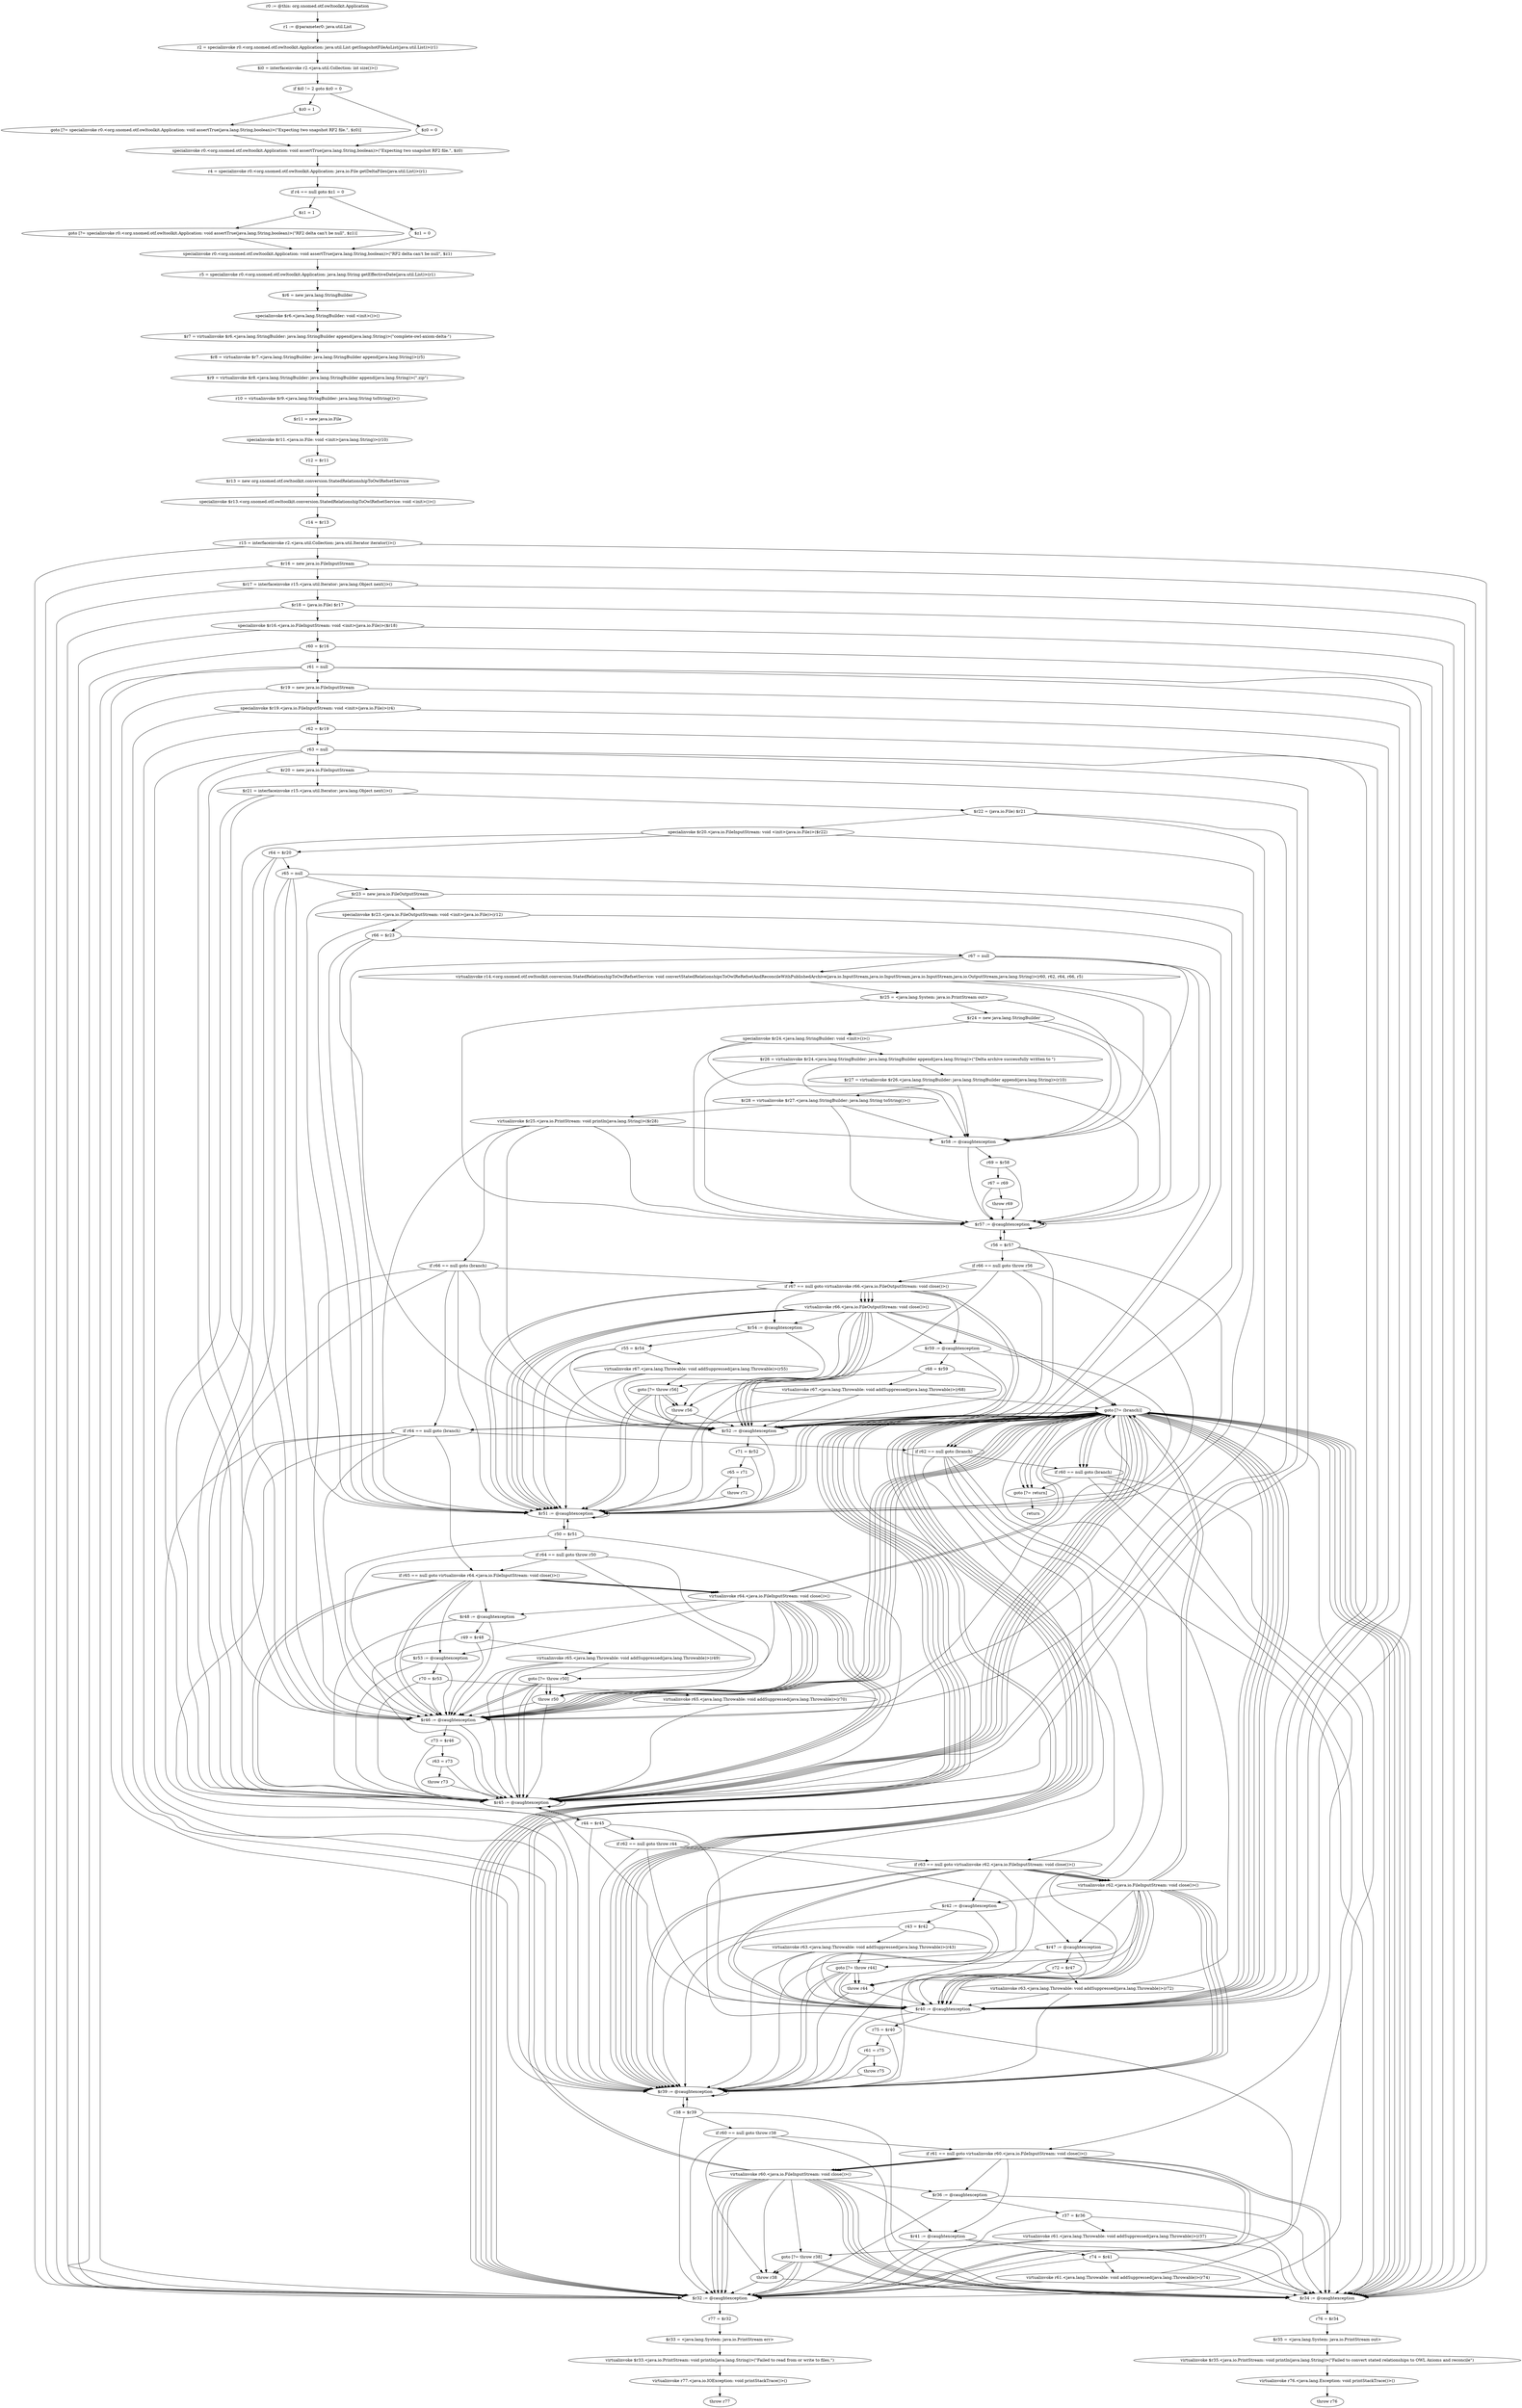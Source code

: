 digraph "unitGraph" {
    "r0 := @this: org.snomed.otf.owltoolkit.Application"
    "r1 := @parameter0: java.util.List"
    "r2 = specialinvoke r0.<org.snomed.otf.owltoolkit.Application: java.util.List getSnapshotFileAsList(java.util.List)>(r1)"
    "$i0 = interfaceinvoke r2.<java.util.Collection: int size()>()"
    "if $i0 != 2 goto $z0 = 0"
    "$z0 = 1"
    "goto [?= specialinvoke r0.<org.snomed.otf.owltoolkit.Application: void assertTrue(java.lang.String,boolean)>(\"Expecting two snapshot RF2 file.\", $z0)]"
    "$z0 = 0"
    "specialinvoke r0.<org.snomed.otf.owltoolkit.Application: void assertTrue(java.lang.String,boolean)>(\"Expecting two snapshot RF2 file.\", $z0)"
    "r4 = specialinvoke r0.<org.snomed.otf.owltoolkit.Application: java.io.File getDeltaFiles(java.util.List)>(r1)"
    "if r4 == null goto $z1 = 0"
    "$z1 = 1"
    "goto [?= specialinvoke r0.<org.snomed.otf.owltoolkit.Application: void assertTrue(java.lang.String,boolean)>(\"RF2 delta can\'t be null\", $z1)]"
    "$z1 = 0"
    "specialinvoke r0.<org.snomed.otf.owltoolkit.Application: void assertTrue(java.lang.String,boolean)>(\"RF2 delta can\'t be null\", $z1)"
    "r5 = specialinvoke r0.<org.snomed.otf.owltoolkit.Application: java.lang.String getEffectiveDate(java.util.List)>(r1)"
    "$r6 = new java.lang.StringBuilder"
    "specialinvoke $r6.<java.lang.StringBuilder: void <init>()>()"
    "$r7 = virtualinvoke $r6.<java.lang.StringBuilder: java.lang.StringBuilder append(java.lang.String)>(\"complete-owl-axiom-delta-\")"
    "$r8 = virtualinvoke $r7.<java.lang.StringBuilder: java.lang.StringBuilder append(java.lang.String)>(r5)"
    "$r9 = virtualinvoke $r8.<java.lang.StringBuilder: java.lang.StringBuilder append(java.lang.String)>(\".zip\")"
    "r10 = virtualinvoke $r9.<java.lang.StringBuilder: java.lang.String toString()>()"
    "$r11 = new java.io.File"
    "specialinvoke $r11.<java.io.File: void <init>(java.lang.String)>(r10)"
    "r12 = $r11"
    "$r13 = new org.snomed.otf.owltoolkit.conversion.StatedRelationshipToOwlRefsetService"
    "specialinvoke $r13.<org.snomed.otf.owltoolkit.conversion.StatedRelationshipToOwlRefsetService: void <init>()>()"
    "r14 = $r13"
    "r15 = interfaceinvoke r2.<java.util.Collection: java.util.Iterator iterator()>()"
    "$r16 = new java.io.FileInputStream"
    "$r17 = interfaceinvoke r15.<java.util.Iterator: java.lang.Object next()>()"
    "$r18 = (java.io.File) $r17"
    "specialinvoke $r16.<java.io.FileInputStream: void <init>(java.io.File)>($r18)"
    "r60 = $r16"
    "r61 = null"
    "$r19 = new java.io.FileInputStream"
    "specialinvoke $r19.<java.io.FileInputStream: void <init>(java.io.File)>(r4)"
    "r62 = $r19"
    "r63 = null"
    "$r20 = new java.io.FileInputStream"
    "$r21 = interfaceinvoke r15.<java.util.Iterator: java.lang.Object next()>()"
    "$r22 = (java.io.File) $r21"
    "specialinvoke $r20.<java.io.FileInputStream: void <init>(java.io.File)>($r22)"
    "r64 = $r20"
    "r65 = null"
    "$r23 = new java.io.FileOutputStream"
    "specialinvoke $r23.<java.io.FileOutputStream: void <init>(java.io.File)>(r12)"
    "r66 = $r23"
    "r67 = null"
    "virtualinvoke r14.<org.snomed.otf.owltoolkit.conversion.StatedRelationshipToOwlRefsetService: void convertStatedRelationshipsToOwlReRefsetAndReconcileWithPublishedArchive(java.io.InputStream,java.io.InputStream,java.io.InputStream,java.io.OutputStream,java.lang.String)>(r60, r62, r64, r66, r5)"
    "$r25 = <java.lang.System: java.io.PrintStream out>"
    "$r24 = new java.lang.StringBuilder"
    "specialinvoke $r24.<java.lang.StringBuilder: void <init>()>()"
    "$r26 = virtualinvoke $r24.<java.lang.StringBuilder: java.lang.StringBuilder append(java.lang.String)>(\"Delta archive successfully written to \")"
    "$r27 = virtualinvoke $r26.<java.lang.StringBuilder: java.lang.StringBuilder append(java.lang.String)>(r10)"
    "$r28 = virtualinvoke $r27.<java.lang.StringBuilder: java.lang.String toString()>()"
    "virtualinvoke $r25.<java.io.PrintStream: void println(java.lang.String)>($r28)"
    "if r66 == null goto (branch)"
    "if r67 == null goto virtualinvoke r66.<java.io.FileOutputStream: void close()>()"
    "virtualinvoke r66.<java.io.FileOutputStream: void close()>()"
    "goto [?= (branch)]"
    "$r59 := @caughtexception"
    "r68 = $r59"
    "virtualinvoke r67.<java.lang.Throwable: void addSuppressed(java.lang.Throwable)>(r68)"
    "$r58 := @caughtexception"
    "r69 = $r58"
    "r67 = r69"
    "throw r69"
    "$r57 := @caughtexception"
    "r56 = $r57"
    "if r66 == null goto throw r56"
    "goto [?= throw r56]"
    "$r54 := @caughtexception"
    "r55 = $r54"
    "virtualinvoke r67.<java.lang.Throwable: void addSuppressed(java.lang.Throwable)>(r55)"
    "throw r56"
    "if r64 == null goto (branch)"
    "if r65 == null goto virtualinvoke r64.<java.io.FileInputStream: void close()>()"
    "virtualinvoke r64.<java.io.FileInputStream: void close()>()"
    "$r53 := @caughtexception"
    "r70 = $r53"
    "virtualinvoke r65.<java.lang.Throwable: void addSuppressed(java.lang.Throwable)>(r70)"
    "$r52 := @caughtexception"
    "r71 = $r52"
    "r65 = r71"
    "throw r71"
    "$r51 := @caughtexception"
    "r50 = $r51"
    "if r64 == null goto throw r50"
    "goto [?= throw r50]"
    "$r48 := @caughtexception"
    "r49 = $r48"
    "virtualinvoke r65.<java.lang.Throwable: void addSuppressed(java.lang.Throwable)>(r49)"
    "throw r50"
    "if r62 == null goto (branch)"
    "if r63 == null goto virtualinvoke r62.<java.io.FileInputStream: void close()>()"
    "virtualinvoke r62.<java.io.FileInputStream: void close()>()"
    "$r47 := @caughtexception"
    "r72 = $r47"
    "virtualinvoke r63.<java.lang.Throwable: void addSuppressed(java.lang.Throwable)>(r72)"
    "$r46 := @caughtexception"
    "r73 = $r46"
    "r63 = r73"
    "throw r73"
    "$r45 := @caughtexception"
    "r44 = $r45"
    "if r62 == null goto throw r44"
    "goto [?= throw r44]"
    "$r42 := @caughtexception"
    "r43 = $r42"
    "virtualinvoke r63.<java.lang.Throwable: void addSuppressed(java.lang.Throwable)>(r43)"
    "throw r44"
    "if r60 == null goto (branch)"
    "if r61 == null goto virtualinvoke r60.<java.io.FileInputStream: void close()>()"
    "virtualinvoke r60.<java.io.FileInputStream: void close()>()"
    "$r41 := @caughtexception"
    "r74 = $r41"
    "virtualinvoke r61.<java.lang.Throwable: void addSuppressed(java.lang.Throwable)>(r74)"
    "$r40 := @caughtexception"
    "r75 = $r40"
    "r61 = r75"
    "throw r75"
    "$r39 := @caughtexception"
    "r38 = $r39"
    "if r60 == null goto throw r38"
    "goto [?= throw r38]"
    "$r36 := @caughtexception"
    "r37 = $r36"
    "virtualinvoke r61.<java.lang.Throwable: void addSuppressed(java.lang.Throwable)>(r37)"
    "throw r38"
    "goto [?= return]"
    "$r34 := @caughtexception"
    "r76 = $r34"
    "$r35 = <java.lang.System: java.io.PrintStream out>"
    "virtualinvoke $r35.<java.io.PrintStream: void println(java.lang.String)>(\"Failed to convert stated relationships to OWL Axioms and reconcile\")"
    "virtualinvoke r76.<java.lang.Exception: void printStackTrace()>()"
    "throw r76"
    "$r32 := @caughtexception"
    "r77 = $r32"
    "$r33 = <java.lang.System: java.io.PrintStream err>"
    "virtualinvoke $r33.<java.io.PrintStream: void println(java.lang.String)>(\"Failed to read from or write to files.\")"
    "virtualinvoke r77.<java.io.IOException: void printStackTrace()>()"
    "throw r77"
    "return"
    "r0 := @this: org.snomed.otf.owltoolkit.Application"->"r1 := @parameter0: java.util.List";
    "r1 := @parameter0: java.util.List"->"r2 = specialinvoke r0.<org.snomed.otf.owltoolkit.Application: java.util.List getSnapshotFileAsList(java.util.List)>(r1)";
    "r2 = specialinvoke r0.<org.snomed.otf.owltoolkit.Application: java.util.List getSnapshotFileAsList(java.util.List)>(r1)"->"$i0 = interfaceinvoke r2.<java.util.Collection: int size()>()";
    "$i0 = interfaceinvoke r2.<java.util.Collection: int size()>()"->"if $i0 != 2 goto $z0 = 0";
    "if $i0 != 2 goto $z0 = 0"->"$z0 = 1";
    "if $i0 != 2 goto $z0 = 0"->"$z0 = 0";
    "$z0 = 1"->"goto [?= specialinvoke r0.<org.snomed.otf.owltoolkit.Application: void assertTrue(java.lang.String,boolean)>(\"Expecting two snapshot RF2 file.\", $z0)]";
    "goto [?= specialinvoke r0.<org.snomed.otf.owltoolkit.Application: void assertTrue(java.lang.String,boolean)>(\"Expecting two snapshot RF2 file.\", $z0)]"->"specialinvoke r0.<org.snomed.otf.owltoolkit.Application: void assertTrue(java.lang.String,boolean)>(\"Expecting two snapshot RF2 file.\", $z0)";
    "$z0 = 0"->"specialinvoke r0.<org.snomed.otf.owltoolkit.Application: void assertTrue(java.lang.String,boolean)>(\"Expecting two snapshot RF2 file.\", $z0)";
    "specialinvoke r0.<org.snomed.otf.owltoolkit.Application: void assertTrue(java.lang.String,boolean)>(\"Expecting two snapshot RF2 file.\", $z0)"->"r4 = specialinvoke r0.<org.snomed.otf.owltoolkit.Application: java.io.File getDeltaFiles(java.util.List)>(r1)";
    "r4 = specialinvoke r0.<org.snomed.otf.owltoolkit.Application: java.io.File getDeltaFiles(java.util.List)>(r1)"->"if r4 == null goto $z1 = 0";
    "if r4 == null goto $z1 = 0"->"$z1 = 1";
    "if r4 == null goto $z1 = 0"->"$z1 = 0";
    "$z1 = 1"->"goto [?= specialinvoke r0.<org.snomed.otf.owltoolkit.Application: void assertTrue(java.lang.String,boolean)>(\"RF2 delta can\'t be null\", $z1)]";
    "goto [?= specialinvoke r0.<org.snomed.otf.owltoolkit.Application: void assertTrue(java.lang.String,boolean)>(\"RF2 delta can\'t be null\", $z1)]"->"specialinvoke r0.<org.snomed.otf.owltoolkit.Application: void assertTrue(java.lang.String,boolean)>(\"RF2 delta can\'t be null\", $z1)";
    "$z1 = 0"->"specialinvoke r0.<org.snomed.otf.owltoolkit.Application: void assertTrue(java.lang.String,boolean)>(\"RF2 delta can\'t be null\", $z1)";
    "specialinvoke r0.<org.snomed.otf.owltoolkit.Application: void assertTrue(java.lang.String,boolean)>(\"RF2 delta can\'t be null\", $z1)"->"r5 = specialinvoke r0.<org.snomed.otf.owltoolkit.Application: java.lang.String getEffectiveDate(java.util.List)>(r1)";
    "r5 = specialinvoke r0.<org.snomed.otf.owltoolkit.Application: java.lang.String getEffectiveDate(java.util.List)>(r1)"->"$r6 = new java.lang.StringBuilder";
    "$r6 = new java.lang.StringBuilder"->"specialinvoke $r6.<java.lang.StringBuilder: void <init>()>()";
    "specialinvoke $r6.<java.lang.StringBuilder: void <init>()>()"->"$r7 = virtualinvoke $r6.<java.lang.StringBuilder: java.lang.StringBuilder append(java.lang.String)>(\"complete-owl-axiom-delta-\")";
    "$r7 = virtualinvoke $r6.<java.lang.StringBuilder: java.lang.StringBuilder append(java.lang.String)>(\"complete-owl-axiom-delta-\")"->"$r8 = virtualinvoke $r7.<java.lang.StringBuilder: java.lang.StringBuilder append(java.lang.String)>(r5)";
    "$r8 = virtualinvoke $r7.<java.lang.StringBuilder: java.lang.StringBuilder append(java.lang.String)>(r5)"->"$r9 = virtualinvoke $r8.<java.lang.StringBuilder: java.lang.StringBuilder append(java.lang.String)>(\".zip\")";
    "$r9 = virtualinvoke $r8.<java.lang.StringBuilder: java.lang.StringBuilder append(java.lang.String)>(\".zip\")"->"r10 = virtualinvoke $r9.<java.lang.StringBuilder: java.lang.String toString()>()";
    "r10 = virtualinvoke $r9.<java.lang.StringBuilder: java.lang.String toString()>()"->"$r11 = new java.io.File";
    "$r11 = new java.io.File"->"specialinvoke $r11.<java.io.File: void <init>(java.lang.String)>(r10)";
    "specialinvoke $r11.<java.io.File: void <init>(java.lang.String)>(r10)"->"r12 = $r11";
    "r12 = $r11"->"$r13 = new org.snomed.otf.owltoolkit.conversion.StatedRelationshipToOwlRefsetService";
    "$r13 = new org.snomed.otf.owltoolkit.conversion.StatedRelationshipToOwlRefsetService"->"specialinvoke $r13.<org.snomed.otf.owltoolkit.conversion.StatedRelationshipToOwlRefsetService: void <init>()>()";
    "specialinvoke $r13.<org.snomed.otf.owltoolkit.conversion.StatedRelationshipToOwlRefsetService: void <init>()>()"->"r14 = $r13";
    "r14 = $r13"->"r15 = interfaceinvoke r2.<java.util.Collection: java.util.Iterator iterator()>()";
    "r15 = interfaceinvoke r2.<java.util.Collection: java.util.Iterator iterator()>()"->"$r34 := @caughtexception";
    "r15 = interfaceinvoke r2.<java.util.Collection: java.util.Iterator iterator()>()"->"$r32 := @caughtexception";
    "r15 = interfaceinvoke r2.<java.util.Collection: java.util.Iterator iterator()>()"->"$r16 = new java.io.FileInputStream";
    "$r16 = new java.io.FileInputStream"->"$r34 := @caughtexception";
    "$r16 = new java.io.FileInputStream"->"$r32 := @caughtexception";
    "$r16 = new java.io.FileInputStream"->"$r17 = interfaceinvoke r15.<java.util.Iterator: java.lang.Object next()>()";
    "$r17 = interfaceinvoke r15.<java.util.Iterator: java.lang.Object next()>()"->"$r34 := @caughtexception";
    "$r17 = interfaceinvoke r15.<java.util.Iterator: java.lang.Object next()>()"->"$r32 := @caughtexception";
    "$r17 = interfaceinvoke r15.<java.util.Iterator: java.lang.Object next()>()"->"$r18 = (java.io.File) $r17";
    "$r18 = (java.io.File) $r17"->"$r34 := @caughtexception";
    "$r18 = (java.io.File) $r17"->"$r32 := @caughtexception";
    "$r18 = (java.io.File) $r17"->"specialinvoke $r16.<java.io.FileInputStream: void <init>(java.io.File)>($r18)";
    "specialinvoke $r16.<java.io.FileInputStream: void <init>(java.io.File)>($r18)"->"$r34 := @caughtexception";
    "specialinvoke $r16.<java.io.FileInputStream: void <init>(java.io.File)>($r18)"->"$r32 := @caughtexception";
    "specialinvoke $r16.<java.io.FileInputStream: void <init>(java.io.File)>($r18)"->"r60 = $r16";
    "r60 = $r16"->"$r34 := @caughtexception";
    "r60 = $r16"->"$r32 := @caughtexception";
    "r60 = $r16"->"r61 = null";
    "r61 = null"->"$r40 := @caughtexception";
    "r61 = null"->"$r34 := @caughtexception";
    "r61 = null"->"$r32 := @caughtexception";
    "r61 = null"->"$r39 := @caughtexception";
    "r61 = null"->"$r19 = new java.io.FileInputStream";
    "$r19 = new java.io.FileInputStream"->"$r40 := @caughtexception";
    "$r19 = new java.io.FileInputStream"->"$r39 := @caughtexception";
    "$r19 = new java.io.FileInputStream"->"specialinvoke $r19.<java.io.FileInputStream: void <init>(java.io.File)>(r4)";
    "specialinvoke $r19.<java.io.FileInputStream: void <init>(java.io.File)>(r4)"->"$r40 := @caughtexception";
    "specialinvoke $r19.<java.io.FileInputStream: void <init>(java.io.File)>(r4)"->"$r39 := @caughtexception";
    "specialinvoke $r19.<java.io.FileInputStream: void <init>(java.io.File)>(r4)"->"r62 = $r19";
    "r62 = $r19"->"$r40 := @caughtexception";
    "r62 = $r19"->"$r39 := @caughtexception";
    "r62 = $r19"->"r63 = null";
    "r63 = null"->"$r46 := @caughtexception";
    "r63 = null"->"$r40 := @caughtexception";
    "r63 = null"->"$r45 := @caughtexception";
    "r63 = null"->"$r39 := @caughtexception";
    "r63 = null"->"$r20 = new java.io.FileInputStream";
    "$r20 = new java.io.FileInputStream"->"$r46 := @caughtexception";
    "$r20 = new java.io.FileInputStream"->"$r45 := @caughtexception";
    "$r20 = new java.io.FileInputStream"->"$r21 = interfaceinvoke r15.<java.util.Iterator: java.lang.Object next()>()";
    "$r21 = interfaceinvoke r15.<java.util.Iterator: java.lang.Object next()>()"->"$r46 := @caughtexception";
    "$r21 = interfaceinvoke r15.<java.util.Iterator: java.lang.Object next()>()"->"$r45 := @caughtexception";
    "$r21 = interfaceinvoke r15.<java.util.Iterator: java.lang.Object next()>()"->"$r22 = (java.io.File) $r21";
    "$r22 = (java.io.File) $r21"->"$r46 := @caughtexception";
    "$r22 = (java.io.File) $r21"->"$r45 := @caughtexception";
    "$r22 = (java.io.File) $r21"->"specialinvoke $r20.<java.io.FileInputStream: void <init>(java.io.File)>($r22)";
    "specialinvoke $r20.<java.io.FileInputStream: void <init>(java.io.File)>($r22)"->"$r46 := @caughtexception";
    "specialinvoke $r20.<java.io.FileInputStream: void <init>(java.io.File)>($r22)"->"$r45 := @caughtexception";
    "specialinvoke $r20.<java.io.FileInputStream: void <init>(java.io.File)>($r22)"->"r64 = $r20";
    "r64 = $r20"->"$r46 := @caughtexception";
    "r64 = $r20"->"$r45 := @caughtexception";
    "r64 = $r20"->"r65 = null";
    "r65 = null"->"$r52 := @caughtexception";
    "r65 = null"->"$r46 := @caughtexception";
    "r65 = null"->"$r51 := @caughtexception";
    "r65 = null"->"$r45 := @caughtexception";
    "r65 = null"->"$r23 = new java.io.FileOutputStream";
    "$r23 = new java.io.FileOutputStream"->"$r52 := @caughtexception";
    "$r23 = new java.io.FileOutputStream"->"$r51 := @caughtexception";
    "$r23 = new java.io.FileOutputStream"->"specialinvoke $r23.<java.io.FileOutputStream: void <init>(java.io.File)>(r12)";
    "specialinvoke $r23.<java.io.FileOutputStream: void <init>(java.io.File)>(r12)"->"$r52 := @caughtexception";
    "specialinvoke $r23.<java.io.FileOutputStream: void <init>(java.io.File)>(r12)"->"$r51 := @caughtexception";
    "specialinvoke $r23.<java.io.FileOutputStream: void <init>(java.io.File)>(r12)"->"r66 = $r23";
    "r66 = $r23"->"$r52 := @caughtexception";
    "r66 = $r23"->"$r51 := @caughtexception";
    "r66 = $r23"->"r67 = null";
    "r67 = null"->"$r58 := @caughtexception";
    "r67 = null"->"$r52 := @caughtexception";
    "r67 = null"->"$r57 := @caughtexception";
    "r67 = null"->"$r51 := @caughtexception";
    "r67 = null"->"virtualinvoke r14.<org.snomed.otf.owltoolkit.conversion.StatedRelationshipToOwlRefsetService: void convertStatedRelationshipsToOwlReRefsetAndReconcileWithPublishedArchive(java.io.InputStream,java.io.InputStream,java.io.InputStream,java.io.OutputStream,java.lang.String)>(r60, r62, r64, r66, r5)";
    "virtualinvoke r14.<org.snomed.otf.owltoolkit.conversion.StatedRelationshipToOwlRefsetService: void convertStatedRelationshipsToOwlReRefsetAndReconcileWithPublishedArchive(java.io.InputStream,java.io.InputStream,java.io.InputStream,java.io.OutputStream,java.lang.String)>(r60, r62, r64, r66, r5)"->"$r58 := @caughtexception";
    "virtualinvoke r14.<org.snomed.otf.owltoolkit.conversion.StatedRelationshipToOwlRefsetService: void convertStatedRelationshipsToOwlReRefsetAndReconcileWithPublishedArchive(java.io.InputStream,java.io.InputStream,java.io.InputStream,java.io.OutputStream,java.lang.String)>(r60, r62, r64, r66, r5)"->"$r57 := @caughtexception";
    "virtualinvoke r14.<org.snomed.otf.owltoolkit.conversion.StatedRelationshipToOwlRefsetService: void convertStatedRelationshipsToOwlReRefsetAndReconcileWithPublishedArchive(java.io.InputStream,java.io.InputStream,java.io.InputStream,java.io.OutputStream,java.lang.String)>(r60, r62, r64, r66, r5)"->"$r25 = <java.lang.System: java.io.PrintStream out>";
    "$r25 = <java.lang.System: java.io.PrintStream out>"->"$r58 := @caughtexception";
    "$r25 = <java.lang.System: java.io.PrintStream out>"->"$r57 := @caughtexception";
    "$r25 = <java.lang.System: java.io.PrintStream out>"->"$r24 = new java.lang.StringBuilder";
    "$r24 = new java.lang.StringBuilder"->"$r58 := @caughtexception";
    "$r24 = new java.lang.StringBuilder"->"$r57 := @caughtexception";
    "$r24 = new java.lang.StringBuilder"->"specialinvoke $r24.<java.lang.StringBuilder: void <init>()>()";
    "specialinvoke $r24.<java.lang.StringBuilder: void <init>()>()"->"$r58 := @caughtexception";
    "specialinvoke $r24.<java.lang.StringBuilder: void <init>()>()"->"$r57 := @caughtexception";
    "specialinvoke $r24.<java.lang.StringBuilder: void <init>()>()"->"$r26 = virtualinvoke $r24.<java.lang.StringBuilder: java.lang.StringBuilder append(java.lang.String)>(\"Delta archive successfully written to \")";
    "$r26 = virtualinvoke $r24.<java.lang.StringBuilder: java.lang.StringBuilder append(java.lang.String)>(\"Delta archive successfully written to \")"->"$r58 := @caughtexception";
    "$r26 = virtualinvoke $r24.<java.lang.StringBuilder: java.lang.StringBuilder append(java.lang.String)>(\"Delta archive successfully written to \")"->"$r57 := @caughtexception";
    "$r26 = virtualinvoke $r24.<java.lang.StringBuilder: java.lang.StringBuilder append(java.lang.String)>(\"Delta archive successfully written to \")"->"$r27 = virtualinvoke $r26.<java.lang.StringBuilder: java.lang.StringBuilder append(java.lang.String)>(r10)";
    "$r27 = virtualinvoke $r26.<java.lang.StringBuilder: java.lang.StringBuilder append(java.lang.String)>(r10)"->"$r58 := @caughtexception";
    "$r27 = virtualinvoke $r26.<java.lang.StringBuilder: java.lang.StringBuilder append(java.lang.String)>(r10)"->"$r57 := @caughtexception";
    "$r27 = virtualinvoke $r26.<java.lang.StringBuilder: java.lang.StringBuilder append(java.lang.String)>(r10)"->"$r28 = virtualinvoke $r27.<java.lang.StringBuilder: java.lang.String toString()>()";
    "$r28 = virtualinvoke $r27.<java.lang.StringBuilder: java.lang.String toString()>()"->"$r58 := @caughtexception";
    "$r28 = virtualinvoke $r27.<java.lang.StringBuilder: java.lang.String toString()>()"->"$r57 := @caughtexception";
    "$r28 = virtualinvoke $r27.<java.lang.StringBuilder: java.lang.String toString()>()"->"virtualinvoke $r25.<java.io.PrintStream: void println(java.lang.String)>($r28)";
    "virtualinvoke $r25.<java.io.PrintStream: void println(java.lang.String)>($r28)"->"$r58 := @caughtexception";
    "virtualinvoke $r25.<java.io.PrintStream: void println(java.lang.String)>($r28)"->"$r52 := @caughtexception";
    "virtualinvoke $r25.<java.io.PrintStream: void println(java.lang.String)>($r28)"->"$r57 := @caughtexception";
    "virtualinvoke $r25.<java.io.PrintStream: void println(java.lang.String)>($r28)"->"$r51 := @caughtexception";
    "virtualinvoke $r25.<java.io.PrintStream: void println(java.lang.String)>($r28)"->"if r66 == null goto (branch)";
    "if r66 == null goto (branch)"->"$r52 := @caughtexception";
    "if r66 == null goto (branch)"->"$r46 := @caughtexception";
    "if r66 == null goto (branch)"->"$r51 := @caughtexception";
    "if r66 == null goto (branch)"->"$r45 := @caughtexception";
    "if r66 == null goto (branch)"->"if r67 == null goto virtualinvoke r66.<java.io.FileOutputStream: void close()>()";
    "if r66 == null goto (branch)"->"if r64 == null goto (branch)";
    "if r67 == null goto virtualinvoke r66.<java.io.FileOutputStream: void close()>()"->"$r59 := @caughtexception";
    "if r67 == null goto virtualinvoke r66.<java.io.FileOutputStream: void close()>()"->"$r52 := @caughtexception";
    "if r67 == null goto virtualinvoke r66.<java.io.FileOutputStream: void close()>()"->"$r51 := @caughtexception";
    "if r67 == null goto virtualinvoke r66.<java.io.FileOutputStream: void close()>()"->"virtualinvoke r66.<java.io.FileOutputStream: void close()>()";
    "if r67 == null goto virtualinvoke r66.<java.io.FileOutputStream: void close()>()"->"virtualinvoke r66.<java.io.FileOutputStream: void close()>()";
    "virtualinvoke r66.<java.io.FileOutputStream: void close()>()"->"$r59 := @caughtexception";
    "virtualinvoke r66.<java.io.FileOutputStream: void close()>()"->"$r52 := @caughtexception";
    "virtualinvoke r66.<java.io.FileOutputStream: void close()>()"->"$r51 := @caughtexception";
    "virtualinvoke r66.<java.io.FileOutputStream: void close()>()"->"goto [?= (branch)]";
    "goto [?= (branch)]"->"$r52 := @caughtexception";
    "goto [?= (branch)]"->"$r46 := @caughtexception";
    "goto [?= (branch)]"->"$r51 := @caughtexception";
    "goto [?= (branch)]"->"$r45 := @caughtexception";
    "goto [?= (branch)]"->"if r64 == null goto (branch)";
    "$r59 := @caughtexception"->"$r52 := @caughtexception";
    "$r59 := @caughtexception"->"$r51 := @caughtexception";
    "$r59 := @caughtexception"->"r68 = $r59";
    "r68 = $r59"->"$r52 := @caughtexception";
    "r68 = $r59"->"$r51 := @caughtexception";
    "r68 = $r59"->"virtualinvoke r67.<java.lang.Throwable: void addSuppressed(java.lang.Throwable)>(r68)";
    "virtualinvoke r67.<java.lang.Throwable: void addSuppressed(java.lang.Throwable)>(r68)"->"$r52 := @caughtexception";
    "virtualinvoke r67.<java.lang.Throwable: void addSuppressed(java.lang.Throwable)>(r68)"->"$r51 := @caughtexception";
    "virtualinvoke r67.<java.lang.Throwable: void addSuppressed(java.lang.Throwable)>(r68)"->"goto [?= (branch)]";
    "goto [?= (branch)]"->"$r52 := @caughtexception";
    "goto [?= (branch)]"->"$r46 := @caughtexception";
    "goto [?= (branch)]"->"$r51 := @caughtexception";
    "goto [?= (branch)]"->"$r45 := @caughtexception";
    "goto [?= (branch)]"->"if r64 == null goto (branch)";
    "virtualinvoke r66.<java.io.FileOutputStream: void close()>()"->"$r52 := @caughtexception";
    "virtualinvoke r66.<java.io.FileOutputStream: void close()>()"->"$r51 := @caughtexception";
    "virtualinvoke r66.<java.io.FileOutputStream: void close()>()"->"goto [?= (branch)]";
    "goto [?= (branch)]"->"$r52 := @caughtexception";
    "goto [?= (branch)]"->"$r46 := @caughtexception";
    "goto [?= (branch)]"->"$r51 := @caughtexception";
    "goto [?= (branch)]"->"$r45 := @caughtexception";
    "goto [?= (branch)]"->"if r64 == null goto (branch)";
    "$r58 := @caughtexception"->"r69 = $r58";
    "$r58 := @caughtexception"->"$r57 := @caughtexception";
    "r69 = $r58"->"r67 = r69";
    "r69 = $r58"->"$r57 := @caughtexception";
    "r67 = r69"->"throw r69";
    "r67 = r69"->"$r57 := @caughtexception";
    "throw r69"->"$r57 := @caughtexception";
    "$r57 := @caughtexception"->"r56 = $r57";
    "$r57 := @caughtexception"->"$r57 := @caughtexception";
    "r56 = $r57"->"$r57 := @caughtexception";
    "r56 = $r57"->"$r52 := @caughtexception";
    "r56 = $r57"->"$r51 := @caughtexception";
    "r56 = $r57"->"if r66 == null goto throw r56";
    "if r66 == null goto throw r56"->"if r67 == null goto virtualinvoke r66.<java.io.FileOutputStream: void close()>()";
    "if r66 == null goto throw r56"->"throw r56";
    "if r66 == null goto throw r56"->"$r52 := @caughtexception";
    "if r66 == null goto throw r56"->"$r51 := @caughtexception";
    "if r67 == null goto virtualinvoke r66.<java.io.FileOutputStream: void close()>()"->"$r54 := @caughtexception";
    "if r67 == null goto virtualinvoke r66.<java.io.FileOutputStream: void close()>()"->"$r52 := @caughtexception";
    "if r67 == null goto virtualinvoke r66.<java.io.FileOutputStream: void close()>()"->"$r51 := @caughtexception";
    "if r67 == null goto virtualinvoke r66.<java.io.FileOutputStream: void close()>()"->"virtualinvoke r66.<java.io.FileOutputStream: void close()>()";
    "if r67 == null goto virtualinvoke r66.<java.io.FileOutputStream: void close()>()"->"virtualinvoke r66.<java.io.FileOutputStream: void close()>()";
    "virtualinvoke r66.<java.io.FileOutputStream: void close()>()"->"$r54 := @caughtexception";
    "virtualinvoke r66.<java.io.FileOutputStream: void close()>()"->"$r52 := @caughtexception";
    "virtualinvoke r66.<java.io.FileOutputStream: void close()>()"->"$r51 := @caughtexception";
    "virtualinvoke r66.<java.io.FileOutputStream: void close()>()"->"goto [?= throw r56]";
    "goto [?= throw r56]"->"$r52 := @caughtexception";
    "goto [?= throw r56]"->"$r51 := @caughtexception";
    "goto [?= throw r56]"->"throw r56";
    "$r54 := @caughtexception"->"$r52 := @caughtexception";
    "$r54 := @caughtexception"->"$r51 := @caughtexception";
    "$r54 := @caughtexception"->"r55 = $r54";
    "r55 = $r54"->"$r52 := @caughtexception";
    "r55 = $r54"->"$r51 := @caughtexception";
    "r55 = $r54"->"virtualinvoke r67.<java.lang.Throwable: void addSuppressed(java.lang.Throwable)>(r55)";
    "virtualinvoke r67.<java.lang.Throwable: void addSuppressed(java.lang.Throwable)>(r55)"->"$r52 := @caughtexception";
    "virtualinvoke r67.<java.lang.Throwable: void addSuppressed(java.lang.Throwable)>(r55)"->"$r51 := @caughtexception";
    "virtualinvoke r67.<java.lang.Throwable: void addSuppressed(java.lang.Throwable)>(r55)"->"goto [?= throw r56]";
    "goto [?= throw r56]"->"$r52 := @caughtexception";
    "goto [?= throw r56]"->"$r51 := @caughtexception";
    "goto [?= throw r56]"->"throw r56";
    "virtualinvoke r66.<java.io.FileOutputStream: void close()>()"->"$r52 := @caughtexception";
    "virtualinvoke r66.<java.io.FileOutputStream: void close()>()"->"$r51 := @caughtexception";
    "virtualinvoke r66.<java.io.FileOutputStream: void close()>()"->"throw r56";
    "throw r56"->"$r52 := @caughtexception";
    "throw r56"->"$r51 := @caughtexception";
    "if r64 == null goto (branch)"->"$r46 := @caughtexception";
    "if r64 == null goto (branch)"->"$r40 := @caughtexception";
    "if r64 == null goto (branch)"->"$r45 := @caughtexception";
    "if r64 == null goto (branch)"->"$r39 := @caughtexception";
    "if r64 == null goto (branch)"->"if r65 == null goto virtualinvoke r64.<java.io.FileInputStream: void close()>()";
    "if r64 == null goto (branch)"->"if r62 == null goto (branch)";
    "if r65 == null goto virtualinvoke r64.<java.io.FileInputStream: void close()>()"->"$r53 := @caughtexception";
    "if r65 == null goto virtualinvoke r64.<java.io.FileInputStream: void close()>()"->"$r46 := @caughtexception";
    "if r65 == null goto virtualinvoke r64.<java.io.FileInputStream: void close()>()"->"$r45 := @caughtexception";
    "if r65 == null goto virtualinvoke r64.<java.io.FileInputStream: void close()>()"->"virtualinvoke r64.<java.io.FileInputStream: void close()>()";
    "if r65 == null goto virtualinvoke r64.<java.io.FileInputStream: void close()>()"->"virtualinvoke r64.<java.io.FileInputStream: void close()>()";
    "virtualinvoke r64.<java.io.FileInputStream: void close()>()"->"$r53 := @caughtexception";
    "virtualinvoke r64.<java.io.FileInputStream: void close()>()"->"$r46 := @caughtexception";
    "virtualinvoke r64.<java.io.FileInputStream: void close()>()"->"$r45 := @caughtexception";
    "virtualinvoke r64.<java.io.FileInputStream: void close()>()"->"goto [?= (branch)]";
    "goto [?= (branch)]"->"$r46 := @caughtexception";
    "goto [?= (branch)]"->"$r40 := @caughtexception";
    "goto [?= (branch)]"->"$r45 := @caughtexception";
    "goto [?= (branch)]"->"$r39 := @caughtexception";
    "goto [?= (branch)]"->"if r62 == null goto (branch)";
    "$r53 := @caughtexception"->"$r46 := @caughtexception";
    "$r53 := @caughtexception"->"$r45 := @caughtexception";
    "$r53 := @caughtexception"->"r70 = $r53";
    "r70 = $r53"->"$r46 := @caughtexception";
    "r70 = $r53"->"$r45 := @caughtexception";
    "r70 = $r53"->"virtualinvoke r65.<java.lang.Throwable: void addSuppressed(java.lang.Throwable)>(r70)";
    "virtualinvoke r65.<java.lang.Throwable: void addSuppressed(java.lang.Throwable)>(r70)"->"$r46 := @caughtexception";
    "virtualinvoke r65.<java.lang.Throwable: void addSuppressed(java.lang.Throwable)>(r70)"->"$r45 := @caughtexception";
    "virtualinvoke r65.<java.lang.Throwable: void addSuppressed(java.lang.Throwable)>(r70)"->"goto [?= (branch)]";
    "goto [?= (branch)]"->"$r46 := @caughtexception";
    "goto [?= (branch)]"->"$r40 := @caughtexception";
    "goto [?= (branch)]"->"$r45 := @caughtexception";
    "goto [?= (branch)]"->"$r39 := @caughtexception";
    "goto [?= (branch)]"->"if r62 == null goto (branch)";
    "virtualinvoke r64.<java.io.FileInputStream: void close()>()"->"$r46 := @caughtexception";
    "virtualinvoke r64.<java.io.FileInputStream: void close()>()"->"$r45 := @caughtexception";
    "virtualinvoke r64.<java.io.FileInputStream: void close()>()"->"goto [?= (branch)]";
    "goto [?= (branch)]"->"$r46 := @caughtexception";
    "goto [?= (branch)]"->"$r40 := @caughtexception";
    "goto [?= (branch)]"->"$r45 := @caughtexception";
    "goto [?= (branch)]"->"$r39 := @caughtexception";
    "goto [?= (branch)]"->"if r62 == null goto (branch)";
    "$r52 := @caughtexception"->"r71 = $r52";
    "$r52 := @caughtexception"->"$r51 := @caughtexception";
    "r71 = $r52"->"r65 = r71";
    "r71 = $r52"->"$r51 := @caughtexception";
    "r65 = r71"->"throw r71";
    "r65 = r71"->"$r51 := @caughtexception";
    "throw r71"->"$r51 := @caughtexception";
    "$r51 := @caughtexception"->"r50 = $r51";
    "$r51 := @caughtexception"->"$r51 := @caughtexception";
    "r50 = $r51"->"$r51 := @caughtexception";
    "r50 = $r51"->"$r46 := @caughtexception";
    "r50 = $r51"->"$r45 := @caughtexception";
    "r50 = $r51"->"if r64 == null goto throw r50";
    "if r64 == null goto throw r50"->"if r65 == null goto virtualinvoke r64.<java.io.FileInputStream: void close()>()";
    "if r64 == null goto throw r50"->"throw r50";
    "if r64 == null goto throw r50"->"$r46 := @caughtexception";
    "if r64 == null goto throw r50"->"$r45 := @caughtexception";
    "if r65 == null goto virtualinvoke r64.<java.io.FileInputStream: void close()>()"->"$r48 := @caughtexception";
    "if r65 == null goto virtualinvoke r64.<java.io.FileInputStream: void close()>()"->"$r46 := @caughtexception";
    "if r65 == null goto virtualinvoke r64.<java.io.FileInputStream: void close()>()"->"$r45 := @caughtexception";
    "if r65 == null goto virtualinvoke r64.<java.io.FileInputStream: void close()>()"->"virtualinvoke r64.<java.io.FileInputStream: void close()>()";
    "if r65 == null goto virtualinvoke r64.<java.io.FileInputStream: void close()>()"->"virtualinvoke r64.<java.io.FileInputStream: void close()>()";
    "virtualinvoke r64.<java.io.FileInputStream: void close()>()"->"$r48 := @caughtexception";
    "virtualinvoke r64.<java.io.FileInputStream: void close()>()"->"$r46 := @caughtexception";
    "virtualinvoke r64.<java.io.FileInputStream: void close()>()"->"$r45 := @caughtexception";
    "virtualinvoke r64.<java.io.FileInputStream: void close()>()"->"goto [?= throw r50]";
    "goto [?= throw r50]"->"$r46 := @caughtexception";
    "goto [?= throw r50]"->"$r45 := @caughtexception";
    "goto [?= throw r50]"->"throw r50";
    "$r48 := @caughtexception"->"$r46 := @caughtexception";
    "$r48 := @caughtexception"->"$r45 := @caughtexception";
    "$r48 := @caughtexception"->"r49 = $r48";
    "r49 = $r48"->"$r46 := @caughtexception";
    "r49 = $r48"->"$r45 := @caughtexception";
    "r49 = $r48"->"virtualinvoke r65.<java.lang.Throwable: void addSuppressed(java.lang.Throwable)>(r49)";
    "virtualinvoke r65.<java.lang.Throwable: void addSuppressed(java.lang.Throwable)>(r49)"->"$r46 := @caughtexception";
    "virtualinvoke r65.<java.lang.Throwable: void addSuppressed(java.lang.Throwable)>(r49)"->"$r45 := @caughtexception";
    "virtualinvoke r65.<java.lang.Throwable: void addSuppressed(java.lang.Throwable)>(r49)"->"goto [?= throw r50]";
    "goto [?= throw r50]"->"$r46 := @caughtexception";
    "goto [?= throw r50]"->"$r45 := @caughtexception";
    "goto [?= throw r50]"->"throw r50";
    "virtualinvoke r64.<java.io.FileInputStream: void close()>()"->"$r46 := @caughtexception";
    "virtualinvoke r64.<java.io.FileInputStream: void close()>()"->"$r45 := @caughtexception";
    "virtualinvoke r64.<java.io.FileInputStream: void close()>()"->"throw r50";
    "throw r50"->"$r46 := @caughtexception";
    "throw r50"->"$r45 := @caughtexception";
    "if r62 == null goto (branch)"->"$r40 := @caughtexception";
    "if r62 == null goto (branch)"->"$r34 := @caughtexception";
    "if r62 == null goto (branch)"->"$r32 := @caughtexception";
    "if r62 == null goto (branch)"->"$r39 := @caughtexception";
    "if r62 == null goto (branch)"->"if r63 == null goto virtualinvoke r62.<java.io.FileInputStream: void close()>()";
    "if r62 == null goto (branch)"->"if r60 == null goto (branch)";
    "if r63 == null goto virtualinvoke r62.<java.io.FileInputStream: void close()>()"->"$r47 := @caughtexception";
    "if r63 == null goto virtualinvoke r62.<java.io.FileInputStream: void close()>()"->"$r40 := @caughtexception";
    "if r63 == null goto virtualinvoke r62.<java.io.FileInputStream: void close()>()"->"$r39 := @caughtexception";
    "if r63 == null goto virtualinvoke r62.<java.io.FileInputStream: void close()>()"->"virtualinvoke r62.<java.io.FileInputStream: void close()>()";
    "if r63 == null goto virtualinvoke r62.<java.io.FileInputStream: void close()>()"->"virtualinvoke r62.<java.io.FileInputStream: void close()>()";
    "virtualinvoke r62.<java.io.FileInputStream: void close()>()"->"$r47 := @caughtexception";
    "virtualinvoke r62.<java.io.FileInputStream: void close()>()"->"$r40 := @caughtexception";
    "virtualinvoke r62.<java.io.FileInputStream: void close()>()"->"$r39 := @caughtexception";
    "virtualinvoke r62.<java.io.FileInputStream: void close()>()"->"goto [?= (branch)]";
    "goto [?= (branch)]"->"$r40 := @caughtexception";
    "goto [?= (branch)]"->"$r34 := @caughtexception";
    "goto [?= (branch)]"->"$r32 := @caughtexception";
    "goto [?= (branch)]"->"$r39 := @caughtexception";
    "goto [?= (branch)]"->"if r60 == null goto (branch)";
    "$r47 := @caughtexception"->"$r40 := @caughtexception";
    "$r47 := @caughtexception"->"$r39 := @caughtexception";
    "$r47 := @caughtexception"->"r72 = $r47";
    "r72 = $r47"->"$r40 := @caughtexception";
    "r72 = $r47"->"$r39 := @caughtexception";
    "r72 = $r47"->"virtualinvoke r63.<java.lang.Throwable: void addSuppressed(java.lang.Throwable)>(r72)";
    "virtualinvoke r63.<java.lang.Throwable: void addSuppressed(java.lang.Throwable)>(r72)"->"$r40 := @caughtexception";
    "virtualinvoke r63.<java.lang.Throwable: void addSuppressed(java.lang.Throwable)>(r72)"->"$r39 := @caughtexception";
    "virtualinvoke r63.<java.lang.Throwable: void addSuppressed(java.lang.Throwable)>(r72)"->"goto [?= (branch)]";
    "goto [?= (branch)]"->"$r40 := @caughtexception";
    "goto [?= (branch)]"->"$r34 := @caughtexception";
    "goto [?= (branch)]"->"$r32 := @caughtexception";
    "goto [?= (branch)]"->"$r39 := @caughtexception";
    "goto [?= (branch)]"->"if r60 == null goto (branch)";
    "virtualinvoke r62.<java.io.FileInputStream: void close()>()"->"$r40 := @caughtexception";
    "virtualinvoke r62.<java.io.FileInputStream: void close()>()"->"$r39 := @caughtexception";
    "virtualinvoke r62.<java.io.FileInputStream: void close()>()"->"goto [?= (branch)]";
    "goto [?= (branch)]"->"$r40 := @caughtexception";
    "goto [?= (branch)]"->"$r34 := @caughtexception";
    "goto [?= (branch)]"->"$r32 := @caughtexception";
    "goto [?= (branch)]"->"$r39 := @caughtexception";
    "goto [?= (branch)]"->"if r60 == null goto (branch)";
    "$r46 := @caughtexception"->"r73 = $r46";
    "$r46 := @caughtexception"->"$r45 := @caughtexception";
    "r73 = $r46"->"r63 = r73";
    "r73 = $r46"->"$r45 := @caughtexception";
    "r63 = r73"->"throw r73";
    "r63 = r73"->"$r45 := @caughtexception";
    "throw r73"->"$r45 := @caughtexception";
    "$r45 := @caughtexception"->"r44 = $r45";
    "$r45 := @caughtexception"->"$r45 := @caughtexception";
    "r44 = $r45"->"$r45 := @caughtexception";
    "r44 = $r45"->"$r40 := @caughtexception";
    "r44 = $r45"->"$r39 := @caughtexception";
    "r44 = $r45"->"if r62 == null goto throw r44";
    "if r62 == null goto throw r44"->"if r63 == null goto virtualinvoke r62.<java.io.FileInputStream: void close()>()";
    "if r62 == null goto throw r44"->"throw r44";
    "if r62 == null goto throw r44"->"$r40 := @caughtexception";
    "if r62 == null goto throw r44"->"$r39 := @caughtexception";
    "if r63 == null goto virtualinvoke r62.<java.io.FileInputStream: void close()>()"->"$r42 := @caughtexception";
    "if r63 == null goto virtualinvoke r62.<java.io.FileInputStream: void close()>()"->"$r40 := @caughtexception";
    "if r63 == null goto virtualinvoke r62.<java.io.FileInputStream: void close()>()"->"$r39 := @caughtexception";
    "if r63 == null goto virtualinvoke r62.<java.io.FileInputStream: void close()>()"->"virtualinvoke r62.<java.io.FileInputStream: void close()>()";
    "if r63 == null goto virtualinvoke r62.<java.io.FileInputStream: void close()>()"->"virtualinvoke r62.<java.io.FileInputStream: void close()>()";
    "virtualinvoke r62.<java.io.FileInputStream: void close()>()"->"$r42 := @caughtexception";
    "virtualinvoke r62.<java.io.FileInputStream: void close()>()"->"$r40 := @caughtexception";
    "virtualinvoke r62.<java.io.FileInputStream: void close()>()"->"$r39 := @caughtexception";
    "virtualinvoke r62.<java.io.FileInputStream: void close()>()"->"goto [?= throw r44]";
    "goto [?= throw r44]"->"$r40 := @caughtexception";
    "goto [?= throw r44]"->"$r39 := @caughtexception";
    "goto [?= throw r44]"->"throw r44";
    "$r42 := @caughtexception"->"$r40 := @caughtexception";
    "$r42 := @caughtexception"->"$r39 := @caughtexception";
    "$r42 := @caughtexception"->"r43 = $r42";
    "r43 = $r42"->"$r40 := @caughtexception";
    "r43 = $r42"->"$r39 := @caughtexception";
    "r43 = $r42"->"virtualinvoke r63.<java.lang.Throwable: void addSuppressed(java.lang.Throwable)>(r43)";
    "virtualinvoke r63.<java.lang.Throwable: void addSuppressed(java.lang.Throwable)>(r43)"->"$r40 := @caughtexception";
    "virtualinvoke r63.<java.lang.Throwable: void addSuppressed(java.lang.Throwable)>(r43)"->"$r39 := @caughtexception";
    "virtualinvoke r63.<java.lang.Throwable: void addSuppressed(java.lang.Throwable)>(r43)"->"goto [?= throw r44]";
    "goto [?= throw r44]"->"$r40 := @caughtexception";
    "goto [?= throw r44]"->"$r39 := @caughtexception";
    "goto [?= throw r44]"->"throw r44";
    "virtualinvoke r62.<java.io.FileInputStream: void close()>()"->"$r40 := @caughtexception";
    "virtualinvoke r62.<java.io.FileInputStream: void close()>()"->"$r39 := @caughtexception";
    "virtualinvoke r62.<java.io.FileInputStream: void close()>()"->"throw r44";
    "throw r44"->"$r40 := @caughtexception";
    "throw r44"->"$r39 := @caughtexception";
    "if r60 == null goto (branch)"->"if r61 == null goto virtualinvoke r60.<java.io.FileInputStream: void close()>()";
    "if r60 == null goto (branch)"->"goto [?= return]";
    "if r60 == null goto (branch)"->"$r34 := @caughtexception";
    "if r60 == null goto (branch)"->"$r32 := @caughtexception";
    "if r61 == null goto virtualinvoke r60.<java.io.FileInputStream: void close()>()"->"$r41 := @caughtexception";
    "if r61 == null goto virtualinvoke r60.<java.io.FileInputStream: void close()>()"->"$r34 := @caughtexception";
    "if r61 == null goto virtualinvoke r60.<java.io.FileInputStream: void close()>()"->"$r32 := @caughtexception";
    "if r61 == null goto virtualinvoke r60.<java.io.FileInputStream: void close()>()"->"virtualinvoke r60.<java.io.FileInputStream: void close()>()";
    "if r61 == null goto virtualinvoke r60.<java.io.FileInputStream: void close()>()"->"virtualinvoke r60.<java.io.FileInputStream: void close()>()";
    "virtualinvoke r60.<java.io.FileInputStream: void close()>()"->"$r41 := @caughtexception";
    "virtualinvoke r60.<java.io.FileInputStream: void close()>()"->"$r34 := @caughtexception";
    "virtualinvoke r60.<java.io.FileInputStream: void close()>()"->"$r32 := @caughtexception";
    "virtualinvoke r60.<java.io.FileInputStream: void close()>()"->"goto [?= (branch)]";
    "goto [?= (branch)]"->"$r34 := @caughtexception";
    "goto [?= (branch)]"->"$r32 := @caughtexception";
    "goto [?= (branch)]"->"goto [?= return]";
    "$r41 := @caughtexception"->"$r34 := @caughtexception";
    "$r41 := @caughtexception"->"$r32 := @caughtexception";
    "$r41 := @caughtexception"->"r74 = $r41";
    "r74 = $r41"->"$r34 := @caughtexception";
    "r74 = $r41"->"$r32 := @caughtexception";
    "r74 = $r41"->"virtualinvoke r61.<java.lang.Throwable: void addSuppressed(java.lang.Throwable)>(r74)";
    "virtualinvoke r61.<java.lang.Throwable: void addSuppressed(java.lang.Throwable)>(r74)"->"$r34 := @caughtexception";
    "virtualinvoke r61.<java.lang.Throwable: void addSuppressed(java.lang.Throwable)>(r74)"->"$r32 := @caughtexception";
    "virtualinvoke r61.<java.lang.Throwable: void addSuppressed(java.lang.Throwable)>(r74)"->"goto [?= (branch)]";
    "goto [?= (branch)]"->"$r34 := @caughtexception";
    "goto [?= (branch)]"->"$r32 := @caughtexception";
    "goto [?= (branch)]"->"goto [?= return]";
    "virtualinvoke r60.<java.io.FileInputStream: void close()>()"->"$r34 := @caughtexception";
    "virtualinvoke r60.<java.io.FileInputStream: void close()>()"->"$r32 := @caughtexception";
    "virtualinvoke r60.<java.io.FileInputStream: void close()>()"->"goto [?= (branch)]";
    "goto [?= (branch)]"->"$r34 := @caughtexception";
    "goto [?= (branch)]"->"$r32 := @caughtexception";
    "goto [?= (branch)]"->"goto [?= return]";
    "$r40 := @caughtexception"->"r75 = $r40";
    "$r40 := @caughtexception"->"$r39 := @caughtexception";
    "r75 = $r40"->"r61 = r75";
    "r75 = $r40"->"$r39 := @caughtexception";
    "r61 = r75"->"throw r75";
    "r61 = r75"->"$r39 := @caughtexception";
    "throw r75"->"$r39 := @caughtexception";
    "$r39 := @caughtexception"->"r38 = $r39";
    "$r39 := @caughtexception"->"$r39 := @caughtexception";
    "r38 = $r39"->"$r39 := @caughtexception";
    "r38 = $r39"->"$r34 := @caughtexception";
    "r38 = $r39"->"$r32 := @caughtexception";
    "r38 = $r39"->"if r60 == null goto throw r38";
    "if r60 == null goto throw r38"->"if r61 == null goto virtualinvoke r60.<java.io.FileInputStream: void close()>()";
    "if r60 == null goto throw r38"->"throw r38";
    "if r60 == null goto throw r38"->"$r34 := @caughtexception";
    "if r60 == null goto throw r38"->"$r32 := @caughtexception";
    "if r61 == null goto virtualinvoke r60.<java.io.FileInputStream: void close()>()"->"$r36 := @caughtexception";
    "if r61 == null goto virtualinvoke r60.<java.io.FileInputStream: void close()>()"->"$r34 := @caughtexception";
    "if r61 == null goto virtualinvoke r60.<java.io.FileInputStream: void close()>()"->"$r32 := @caughtexception";
    "if r61 == null goto virtualinvoke r60.<java.io.FileInputStream: void close()>()"->"virtualinvoke r60.<java.io.FileInputStream: void close()>()";
    "if r61 == null goto virtualinvoke r60.<java.io.FileInputStream: void close()>()"->"virtualinvoke r60.<java.io.FileInputStream: void close()>()";
    "virtualinvoke r60.<java.io.FileInputStream: void close()>()"->"$r36 := @caughtexception";
    "virtualinvoke r60.<java.io.FileInputStream: void close()>()"->"$r34 := @caughtexception";
    "virtualinvoke r60.<java.io.FileInputStream: void close()>()"->"$r32 := @caughtexception";
    "virtualinvoke r60.<java.io.FileInputStream: void close()>()"->"goto [?= throw r38]";
    "goto [?= throw r38]"->"$r34 := @caughtexception";
    "goto [?= throw r38]"->"$r32 := @caughtexception";
    "goto [?= throw r38]"->"throw r38";
    "$r36 := @caughtexception"->"$r34 := @caughtexception";
    "$r36 := @caughtexception"->"$r32 := @caughtexception";
    "$r36 := @caughtexception"->"r37 = $r36";
    "r37 = $r36"->"$r34 := @caughtexception";
    "r37 = $r36"->"$r32 := @caughtexception";
    "r37 = $r36"->"virtualinvoke r61.<java.lang.Throwable: void addSuppressed(java.lang.Throwable)>(r37)";
    "virtualinvoke r61.<java.lang.Throwable: void addSuppressed(java.lang.Throwable)>(r37)"->"$r34 := @caughtexception";
    "virtualinvoke r61.<java.lang.Throwable: void addSuppressed(java.lang.Throwable)>(r37)"->"$r32 := @caughtexception";
    "virtualinvoke r61.<java.lang.Throwable: void addSuppressed(java.lang.Throwable)>(r37)"->"goto [?= throw r38]";
    "goto [?= throw r38]"->"$r34 := @caughtexception";
    "goto [?= throw r38]"->"$r32 := @caughtexception";
    "goto [?= throw r38]"->"throw r38";
    "virtualinvoke r60.<java.io.FileInputStream: void close()>()"->"$r34 := @caughtexception";
    "virtualinvoke r60.<java.io.FileInputStream: void close()>()"->"$r32 := @caughtexception";
    "virtualinvoke r60.<java.io.FileInputStream: void close()>()"->"throw r38";
    "throw r38"->"$r34 := @caughtexception";
    "throw r38"->"$r32 := @caughtexception";
    "goto [?= return]"->"return";
    "$r34 := @caughtexception"->"r76 = $r34";
    "r76 = $r34"->"$r35 = <java.lang.System: java.io.PrintStream out>";
    "$r35 = <java.lang.System: java.io.PrintStream out>"->"virtualinvoke $r35.<java.io.PrintStream: void println(java.lang.String)>(\"Failed to convert stated relationships to OWL Axioms and reconcile\")";
    "virtualinvoke $r35.<java.io.PrintStream: void println(java.lang.String)>(\"Failed to convert stated relationships to OWL Axioms and reconcile\")"->"virtualinvoke r76.<java.lang.Exception: void printStackTrace()>()";
    "virtualinvoke r76.<java.lang.Exception: void printStackTrace()>()"->"throw r76";
    "$r32 := @caughtexception"->"r77 = $r32";
    "r77 = $r32"->"$r33 = <java.lang.System: java.io.PrintStream err>";
    "$r33 = <java.lang.System: java.io.PrintStream err>"->"virtualinvoke $r33.<java.io.PrintStream: void println(java.lang.String)>(\"Failed to read from or write to files.\")";
    "virtualinvoke $r33.<java.io.PrintStream: void println(java.lang.String)>(\"Failed to read from or write to files.\")"->"virtualinvoke r77.<java.io.IOException: void printStackTrace()>()";
    "virtualinvoke r77.<java.io.IOException: void printStackTrace()>()"->"throw r77";
}
